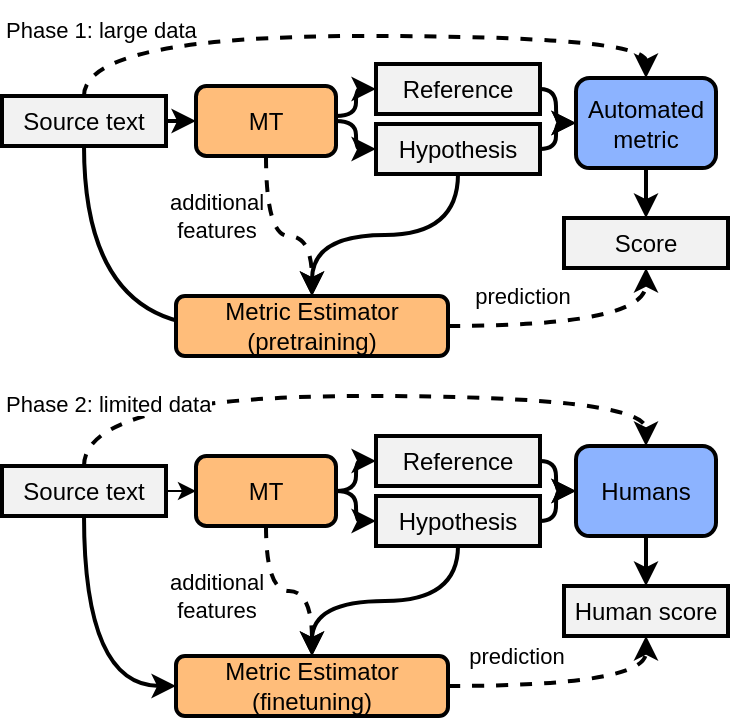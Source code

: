 <mxfile version="20.2.3" type="device"><diagram id="SWQedYVsy_tO1SeeWkI7" name="Page-1"><mxGraphModel dx="982" dy="431" grid="1" gridSize="10" guides="1" tooltips="1" connect="1" arrows="1" fold="1" page="1" pageScale="1" pageWidth="850" pageHeight="1100" math="0" shadow="0"><root><mxCell id="0"/><mxCell id="1" parent="0"/><mxCell id="QuPqiqQEvVHGriK6TIgU-7" style="edgeStyle=none;rounded=0;orthogonalLoop=1;jettySize=auto;html=1;strokeWidth=2;" parent="1" source="WWA-em7YGh82n0wcgXo1-28" target="WWA-em7YGh82n0wcgXo1-6" edge="1"><mxGeometry relative="1" as="geometry"/></mxCell><mxCell id="QuPqiqQEvVHGriK6TIgU-10" style="edgeStyle=orthogonalEdgeStyle;rounded=0;orthogonalLoop=1;jettySize=auto;html=1;entryX=0;entryY=0.5;entryDx=0;entryDy=0;curved=1;exitX=0.5;exitY=1;exitDx=0;exitDy=0;strokeWidth=2;" parent="1" source="WWA-em7YGh82n0wcgXo1-28" edge="1"><mxGeometry relative="1" as="geometry"><Array as="points"><mxPoint x="224" y="395"/></Array><mxPoint x="300" y="395" as="targetPoint"/></mxGeometry></mxCell><mxCell id="QuPqiqQEvVHGriK6TIgU-40" style="edgeStyle=orthogonalEdgeStyle;curved=1;rounded=0;orthogonalLoop=1;jettySize=auto;html=1;entryX=0.5;entryY=0;entryDx=0;entryDy=0;dashed=1;exitX=0.5;exitY=0;exitDx=0;exitDy=0;strokeWidth=2;" parent="1" source="WWA-em7YGh82n0wcgXo1-28" target="QuPqiqQEvVHGriK6TIgU-3" edge="1"><mxGeometry relative="1" as="geometry"><Array as="points"><mxPoint x="224" y="250"/><mxPoint x="505" y="250"/></Array></mxGeometry></mxCell><mxCell id="WWA-em7YGh82n0wcgXo1-28" value="&lt;span style=&quot;font-size: 12px;&quot;&gt;Source text&lt;/span&gt;" style="rounded=0;whiteSpace=wrap;html=1;fontSize=10.5;fillColor=#F2F2F2;strokeWidth=2;" parent="1" vertex="1"><mxGeometry x="183" y="280" width="82" height="25" as="geometry"/></mxCell><mxCell id="QuPqiqQEvVHGriK6TIgU-26" style="edgeStyle=orthogonalEdgeStyle;curved=1;rounded=0;orthogonalLoop=1;jettySize=auto;html=1;entryX=0.5;entryY=0;entryDx=0;entryDy=0;dashed=1;strokeWidth=2;" parent="1" source="WWA-em7YGh82n0wcgXo1-6" target="WWA-em7YGh82n0wcgXo1-7" edge="1"><mxGeometry relative="1" as="geometry"><mxPoint x="368" y="380" as="targetPoint"/><Array as="points"><mxPoint x="315" y="350"/><mxPoint x="338" y="350"/></Array></mxGeometry></mxCell><mxCell id="QuPqiqQEvVHGriK6TIgU-28" value="additional&lt;br&gt;features" style="edgeLabel;html=1;align=center;verticalAlign=middle;resizable=0;points=[];" parent="QuPqiqQEvVHGriK6TIgU-26" vertex="1" connectable="0"><mxGeometry x="0.206" y="-5" relative="1" as="geometry"><mxPoint x="-41" y="-15" as="offset"/></mxGeometry></mxCell><mxCell id="QuPqiqQEvVHGriK6TIgU-34" value="additional&lt;br&gt;features" style="edgeLabel;html=1;align=center;verticalAlign=middle;resizable=0;points=[];" parent="QuPqiqQEvVHGriK6TIgU-26" vertex="1" connectable="0"><mxGeometry x="0.206" y="-5" relative="1" as="geometry"><mxPoint x="-41" y="175" as="offset"/></mxGeometry></mxCell><mxCell id="FLFeZskB2Usn09uMC8Fg-10" style="edgeStyle=orthogonalEdgeStyle;curved=1;rounded=0;orthogonalLoop=1;jettySize=auto;html=1;entryX=0;entryY=0.5;entryDx=0;entryDy=0;strokeWidth=2;" parent="1" source="WWA-em7YGh82n0wcgXo1-6" target="QuPqiqQEvVHGriK6TIgU-1" edge="1"><mxGeometry relative="1" as="geometry"><Array as="points"><mxPoint x="360" y="292"/><mxPoint x="360" y="307"/></Array></mxGeometry></mxCell><mxCell id="xZl2mVk9C09uA4h8wBgQ-1" style="edgeStyle=orthogonalEdgeStyle;rounded=0;orthogonalLoop=1;jettySize=auto;html=1;entryX=0;entryY=0.5;entryDx=0;entryDy=0;curved=1;strokeWidth=2;" parent="1" source="WWA-em7YGh82n0wcgXo1-6" target="QuPqiqQEvVHGriK6TIgU-2" edge="1"><mxGeometry relative="1" as="geometry"><Array as="points"><mxPoint x="360" y="290"/><mxPoint x="360" y="277"/></Array></mxGeometry></mxCell><mxCell id="WWA-em7YGh82n0wcgXo1-6" value="MT" style="rounded=1;whiteSpace=wrap;html=1;fillColor=#FFBD7A;strokeWidth=2;" parent="1" vertex="1"><mxGeometry x="280" y="275" width="70" height="35" as="geometry"/></mxCell><mxCell id="QuPqiqQEvVHGriK6TIgU-12" style="edgeStyle=orthogonalEdgeStyle;curved=1;rounded=0;orthogonalLoop=1;jettySize=auto;html=1;entryX=0.5;entryY=1;entryDx=0;entryDy=0;dashed=1;strokeWidth=2;" parent="1" source="WWA-em7YGh82n0wcgXo1-7" target="QuPqiqQEvVHGriK6TIgU-9" edge="1"><mxGeometry relative="1" as="geometry"/></mxCell><mxCell id="QuPqiqQEvVHGriK6TIgU-13" value="prediction" style="edgeLabel;html=1;align=center;verticalAlign=middle;resizable=0;points=[];" parent="QuPqiqQEvVHGriK6TIgU-12" vertex="1" connectable="0"><mxGeometry x="0.07" y="25" relative="1" as="geometry"><mxPoint x="-32" y="10" as="offset"/></mxGeometry></mxCell><mxCell id="WWA-em7YGh82n0wcgXo1-7" value="Metric Estimator&lt;br&gt;(pretraining)" style="rounded=1;whiteSpace=wrap;html=1;fillColor=#FFBD7A;strokeWidth=2;" parent="1" vertex="1"><mxGeometry x="270" y="380" width="136" height="30" as="geometry"/></mxCell><mxCell id="QuPqiqQEvVHGriK6TIgU-11" style="edgeStyle=orthogonalEdgeStyle;curved=1;rounded=0;orthogonalLoop=1;jettySize=auto;html=1;strokeWidth=2;" parent="1" source="QuPqiqQEvVHGriK6TIgU-1" target="WWA-em7YGh82n0wcgXo1-7" edge="1"><mxGeometry relative="1" as="geometry"/></mxCell><mxCell id="xZl2mVk9C09uA4h8wBgQ-4" style="edgeStyle=orthogonalEdgeStyle;curved=1;rounded=0;orthogonalLoop=1;jettySize=auto;html=1;entryX=0;entryY=0.5;entryDx=0;entryDy=0;strokeWidth=2;" parent="1" source="QuPqiqQEvVHGriK6TIgU-1" target="QuPqiqQEvVHGriK6TIgU-3" edge="1"><mxGeometry relative="1" as="geometry"><Array as="points"><mxPoint x="460" y="307"/><mxPoint x="460" y="294"/></Array></mxGeometry></mxCell><mxCell id="QuPqiqQEvVHGriK6TIgU-1" value="&lt;span style=&quot;font-size: 12px;&quot;&gt;Hypothesis&lt;/span&gt;" style="rounded=0;whiteSpace=wrap;html=1;fontSize=10.5;fillColor=#F2F2F2;strokeWidth=2;" parent="1" vertex="1"><mxGeometry x="370" y="294" width="82" height="25" as="geometry"/></mxCell><mxCell id="xZl2mVk9C09uA4h8wBgQ-3" style="edgeStyle=orthogonalEdgeStyle;curved=1;rounded=0;orthogonalLoop=1;jettySize=auto;html=1;entryX=0;entryY=0.5;entryDx=0;entryDy=0;strokeWidth=2;" parent="1" source="QuPqiqQEvVHGriK6TIgU-2" target="QuPqiqQEvVHGriK6TIgU-3" edge="1"><mxGeometry relative="1" as="geometry"><Array as="points"><mxPoint x="460" y="277"/><mxPoint x="460" y="294"/></Array></mxGeometry></mxCell><mxCell id="QuPqiqQEvVHGriK6TIgU-2" value="&lt;span style=&quot;font-size: 12px;&quot;&gt;Reference&lt;/span&gt;" style="rounded=0;whiteSpace=wrap;html=1;fontSize=10.5;fillColor=#F2F2F2;strokeWidth=2;" parent="1" vertex="1"><mxGeometry x="370" y="264" width="82" height="25" as="geometry"/></mxCell><mxCell id="FLFeZskB2Usn09uMC8Fg-2" style="edgeStyle=orthogonalEdgeStyle;rounded=0;orthogonalLoop=1;jettySize=auto;html=1;entryX=0.5;entryY=0;entryDx=0;entryDy=0;curved=1;strokeWidth=2;" parent="1" source="QuPqiqQEvVHGriK6TIgU-3" target="QuPqiqQEvVHGriK6TIgU-9" edge="1"><mxGeometry relative="1" as="geometry"/></mxCell><mxCell id="QuPqiqQEvVHGriK6TIgU-3" value="Automated&lt;br&gt;metric" style="rounded=1;whiteSpace=wrap;html=1;fillColor=#8CB3FF;strokeWidth=2;" parent="1" vertex="1"><mxGeometry x="470" y="271" width="70" height="45" as="geometry"/></mxCell><mxCell id="QuPqiqQEvVHGriK6TIgU-9" value="&lt;span style=&quot;font-size: 12px;&quot;&gt;Score&lt;/span&gt;" style="rounded=0;whiteSpace=wrap;html=1;fontSize=10.5;fillColor=#F2F2F2;strokeWidth=2;" parent="1" vertex="1"><mxGeometry x="464" y="341" width="82" height="25" as="geometry"/></mxCell><mxCell id="QuPqiqQEvVHGriK6TIgU-24" style="edgeStyle=orthogonalEdgeStyle;curved=1;rounded=0;orthogonalLoop=1;jettySize=auto;html=1;dashed=1;strokeWidth=2;" parent="1" source="QuPqiqQEvVHGriK6TIgU-14" target="QuPqiqQEvVHGriK6TIgU-19" edge="1"><mxGeometry relative="1" as="geometry"/></mxCell><mxCell id="QuPqiqQEvVHGriK6TIgU-38" value="prediction" style="edgeLabel;html=1;align=center;verticalAlign=middle;resizable=0;points=[];" parent="QuPqiqQEvVHGriK6TIgU-24" vertex="1" connectable="0"><mxGeometry x="0.126" y="29" relative="1" as="geometry"><mxPoint x="-36" y="14" as="offset"/></mxGeometry></mxCell><mxCell id="QuPqiqQEvVHGriK6TIgU-14" value="Metric Estimator&lt;br&gt;(finetuning)" style="rounded=1;whiteSpace=wrap;html=1;fillColor=#FFBD7A;strokeWidth=2;" parent="1" vertex="1"><mxGeometry x="270" y="560" width="136" height="30" as="geometry"/></mxCell><mxCell id="FLFeZskB2Usn09uMC8Fg-12" style="edgeStyle=orthogonalEdgeStyle;curved=1;rounded=0;orthogonalLoop=1;jettySize=auto;html=1;entryX=0;entryY=0.5;entryDx=0;entryDy=0;strokeWidth=2;" parent="1" source="QuPqiqQEvVHGriK6TIgU-15" target="QuPqiqQEvVHGriK6TIgU-18" edge="1"><mxGeometry relative="1" as="geometry"><Array as="points"><mxPoint x="460" y="463"/><mxPoint x="460" y="478"/></Array></mxGeometry></mxCell><mxCell id="QuPqiqQEvVHGriK6TIgU-15" value="&lt;span style=&quot;font-size: 12px;&quot;&gt;Reference&lt;/span&gt;" style="rounded=0;whiteSpace=wrap;html=1;fontSize=10.5;fillColor=#F2F2F2;strokeWidth=2;" parent="1" vertex="1"><mxGeometry x="370" y="450" width="82" height="25" as="geometry"/></mxCell><mxCell id="QuPqiqQEvVHGriK6TIgU-25" style="edgeStyle=orthogonalEdgeStyle;curved=1;rounded=0;orthogonalLoop=1;jettySize=auto;html=1;strokeWidth=2;" parent="1" source="QuPqiqQEvVHGriK6TIgU-16" target="QuPqiqQEvVHGriK6TIgU-14" edge="1"><mxGeometry relative="1" as="geometry"/></mxCell><mxCell id="FLFeZskB2Usn09uMC8Fg-7" style="edgeStyle=orthogonalEdgeStyle;curved=1;rounded=0;orthogonalLoop=1;jettySize=auto;html=1;entryX=0;entryY=0.5;entryDx=0;entryDy=0;strokeWidth=2;" parent="1" source="QuPqiqQEvVHGriK6TIgU-16" target="QuPqiqQEvVHGriK6TIgU-18" edge="1"><mxGeometry relative="1" as="geometry"><Array as="points"><mxPoint x="460" y="493"/><mxPoint x="460" y="478"/></Array></mxGeometry></mxCell><mxCell id="QuPqiqQEvVHGriK6TIgU-16" value="&lt;span style=&quot;font-size: 12px;&quot;&gt;Hypothesis&lt;/span&gt;" style="rounded=0;whiteSpace=wrap;html=1;fontSize=10.5;fillColor=#F2F2F2;strokeWidth=2;" parent="1" vertex="1"><mxGeometry x="370" y="480" width="82" height="25" as="geometry"/></mxCell><mxCell id="QuPqiqQEvVHGriK6TIgU-23" style="edgeStyle=orthogonalEdgeStyle;curved=1;rounded=0;orthogonalLoop=1;jettySize=auto;html=1;entryX=0;entryY=0.5;entryDx=0;entryDy=0;exitX=0.5;exitY=1;exitDx=0;exitDy=0;strokeWidth=2;" parent="1" source="QuPqiqQEvVHGriK6TIgU-17" target="QuPqiqQEvVHGriK6TIgU-14" edge="1"><mxGeometry relative="1" as="geometry"><Array as="points"><mxPoint x="224" y="575"/></Array></mxGeometry></mxCell><mxCell id="QuPqiqQEvVHGriK6TIgU-31" style="edgeStyle=orthogonalEdgeStyle;curved=1;rounded=0;orthogonalLoop=1;jettySize=auto;html=1;entryX=0;entryY=0.5;entryDx=0;entryDy=0;" parent="1" source="QuPqiqQEvVHGriK6TIgU-17" target="QuPqiqQEvVHGriK6TIgU-29" edge="1"><mxGeometry relative="1" as="geometry"/></mxCell><mxCell id="QuPqiqQEvVHGriK6TIgU-39" style="edgeStyle=orthogonalEdgeStyle;curved=1;rounded=0;orthogonalLoop=1;jettySize=auto;html=1;entryX=0.5;entryY=0;entryDx=0;entryDy=0;dashed=1;strokeWidth=2;" parent="1" source="QuPqiqQEvVHGriK6TIgU-17" target="QuPqiqQEvVHGriK6TIgU-18" edge="1"><mxGeometry relative="1" as="geometry"><Array as="points"><mxPoint x="224" y="430"/><mxPoint x="505" y="430"/></Array></mxGeometry></mxCell><mxCell id="QuPqiqQEvVHGriK6TIgU-17" value="&lt;span style=&quot;font-size: 12px;&quot;&gt;Source text&lt;/span&gt;" style="rounded=0;whiteSpace=wrap;html=1;fontSize=10.5;fillColor=#F2F2F2;strokeWidth=2;" parent="1" vertex="1"><mxGeometry x="183" y="465" width="82" height="25" as="geometry"/></mxCell><mxCell id="QuPqiqQEvVHGriK6TIgU-20" style="edgeStyle=orthogonalEdgeStyle;curved=1;rounded=0;orthogonalLoop=1;jettySize=auto;html=1;entryX=0.5;entryY=0;entryDx=0;entryDy=0;strokeWidth=2;" parent="1" source="QuPqiqQEvVHGriK6TIgU-18" target="QuPqiqQEvVHGriK6TIgU-19" edge="1"><mxGeometry relative="1" as="geometry"/></mxCell><mxCell id="QuPqiqQEvVHGriK6TIgU-18" value="Humans" style="rounded=1;whiteSpace=wrap;html=1;fillColor=#8CB3FF;strokeWidth=2;" parent="1" vertex="1"><mxGeometry x="470" y="455" width="70" height="45" as="geometry"/></mxCell><mxCell id="QuPqiqQEvVHGriK6TIgU-19" value="&lt;span style=&quot;font-size: 12px;&quot;&gt;Human score&lt;/span&gt;" style="rounded=0;whiteSpace=wrap;html=1;fontSize=10.5;fillColor=#F2F2F2;strokeWidth=2;" parent="1" vertex="1"><mxGeometry x="464" y="525" width="82" height="25" as="geometry"/></mxCell><mxCell id="QuPqiqQEvVHGriK6TIgU-33" style="edgeStyle=orthogonalEdgeStyle;curved=1;rounded=0;orthogonalLoop=1;jettySize=auto;html=1;entryX=0.5;entryY=0;entryDx=0;entryDy=0;dashed=1;strokeWidth=2;" parent="1" source="QuPqiqQEvVHGriK6TIgU-29" target="QuPqiqQEvVHGriK6TIgU-14" edge="1"><mxGeometry relative="1" as="geometry"/></mxCell><mxCell id="FLFeZskB2Usn09uMC8Fg-11" style="edgeStyle=orthogonalEdgeStyle;curved=1;rounded=0;orthogonalLoop=1;jettySize=auto;html=1;entryX=0;entryY=0.5;entryDx=0;entryDy=0;strokeWidth=2;" parent="1" source="QuPqiqQEvVHGriK6TIgU-29" target="QuPqiqQEvVHGriK6TIgU-16" edge="1"><mxGeometry relative="1" as="geometry"><Array as="points"><mxPoint x="360" y="478"/><mxPoint x="360" y="493"/></Array></mxGeometry></mxCell><mxCell id="xZl2mVk9C09uA4h8wBgQ-2" style="edgeStyle=orthogonalEdgeStyle;curved=1;rounded=0;orthogonalLoop=1;jettySize=auto;html=1;entryX=0;entryY=0.5;entryDx=0;entryDy=0;strokeWidth=2;" parent="1" source="QuPqiqQEvVHGriK6TIgU-29" target="QuPqiqQEvVHGriK6TIgU-15" edge="1"><mxGeometry relative="1" as="geometry"><Array as="points"><mxPoint x="360" y="478"/><mxPoint x="360" y="463"/></Array></mxGeometry></mxCell><mxCell id="QuPqiqQEvVHGriK6TIgU-29" value="MT" style="rounded=1;whiteSpace=wrap;html=1;fillColor=#FFBD7A;strokeWidth=2;" parent="1" vertex="1"><mxGeometry x="280" y="460" width="70" height="35" as="geometry"/></mxCell><mxCell id="QuPqiqQEvVHGriK6TIgU-42" value="&lt;span style=&quot;color: rgb(0, 0, 0); font-family: Helvetica; font-size: 11px; font-style: normal; font-variant-ligatures: normal; font-variant-caps: normal; font-weight: 400; letter-spacing: normal; orphans: 2; text-align: left; text-indent: 0px; text-transform: none; widows: 2; word-spacing: 0px; -webkit-text-stroke-width: 0px; background-color: rgb(255, 255, 255); text-decoration-thickness: initial; text-decoration-style: initial; text-decoration-color: initial; float: none; display: inline !important;&quot;&gt;Phase 2: limited data&lt;/span&gt;" style="text;whiteSpace=wrap;html=1;" parent="1" vertex="1"><mxGeometry x="183" y="420" width="140" height="20" as="geometry"/></mxCell><mxCell id="QuPqiqQEvVHGriK6TIgU-44" value="&lt;span style=&quot;color: rgb(0, 0, 0); font-family: Helvetica; font-size: 11px; font-style: normal; font-variant-ligatures: normal; font-variant-caps: normal; font-weight: 400; letter-spacing: normal; orphans: 2; text-align: left; text-indent: 0px; text-transform: none; widows: 2; word-spacing: 0px; -webkit-text-stroke-width: 0px; background-color: rgb(255, 255, 255); text-decoration-thickness: initial; text-decoration-style: initial; text-decoration-color: initial; float: none; display: inline !important;&quot;&gt;Phase 1: large data&lt;/span&gt;" style="text;whiteSpace=wrap;html=1;" parent="1" vertex="1"><mxGeometry x="183" y="232.5" width="105" height="27.5" as="geometry"/></mxCell></root></mxGraphModel></diagram></mxfile>